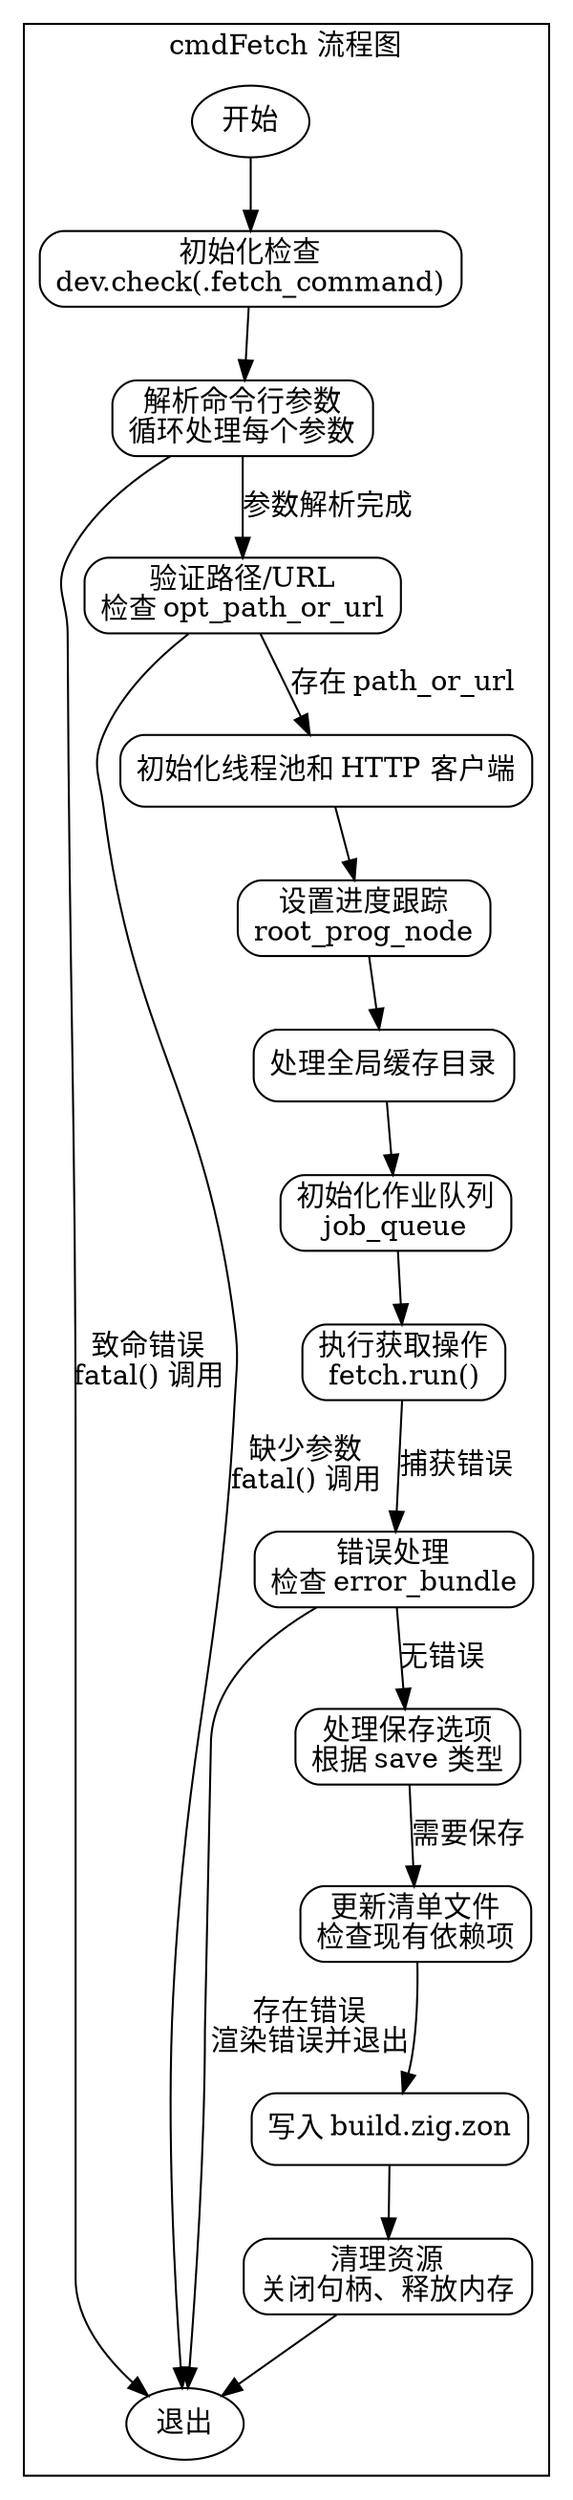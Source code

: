 
digraph flowchart {
    node [shape=rectangle, style=rounded];
    start [label="开始", shape=ellipse];
    end [label="退出", shape=ellipse];
    
    subgraph cluster_main {
        label="cmdFetch 流程图";
        
        init_check [label="初始化检查\ndev.check(.fetch_command)"];
        parse_args [label="解析命令行参数\n循环处理每个参数"];
        validate_path [label="验证路径/URL\n检查 opt_path_or_url"];
        init_thread_http [label="初始化线程池和 HTTP 客户端"];
        setup_progress [label="设置进度跟踪\nroot_prog_node"];
        handle_cache [label="处理全局缓存目录"];
        init_job_queue [label="初始化作业队列\njob_queue"];
        run_fetch [label="执行获取操作\nfetch.run()"];
        error_handling [label="错误处理\n检查 error_bundle"];
        handle_save [label="处理保存选项\n根据 save 类型"];
        update_manifest [label="更新清单文件\n检查现有依赖项"];
        write_manifest [label="写入 build.zig.zon"];
        cleanup [label="清理资源\n关闭句柄、释放内存"];

        start -> init_check;
        init_check -> parse_args;
        parse_args -> validate_path [label="参数解析完成"];
        validate_path -> init_thread_http [label="存在 path_or_url"];
        init_thread_http -> setup_progress;
        setup_progress -> handle_cache;
        handle_cache -> init_job_queue;
        init_job_queue -> run_fetch;
        run_fetch -> error_handling [label="捕获错误"];
        error_handling -> handle_save [label="无错误"];
        handle_save -> update_manifest [label="需要保存"];
        update_manifest -> write_manifest;
        write_manifest -> cleanup;
        cleanup -> end;

        // 错误处理分支
        error_handling -> end [label="存在错误\n渲染错误并退出"];

        // 参数解析中的致命错误
        parse_args -> end [label="致命错误\nfatal() 调用"];
        validate_path -> end [label="缺少参数\nfatal() 调用"];
    }
}

